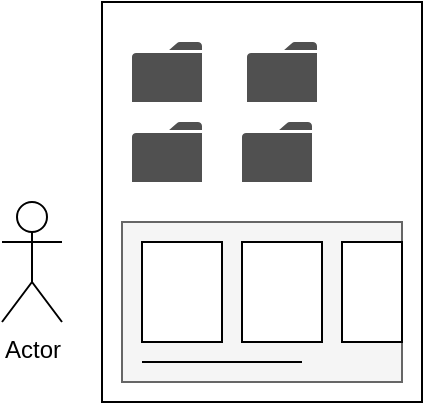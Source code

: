 <mxfile version="20.4.2" type="github">
  <diagram id="7n-ZEanTaPUN97DDIltm" name="Page-1">
    <mxGraphModel dx="1422" dy="752" grid="1" gridSize="10" guides="1" tooltips="1" connect="1" arrows="1" fold="1" page="1" pageScale="1" pageWidth="850" pageHeight="1100" math="0" shadow="0">
      <root>
        <mxCell id="0" />
        <mxCell id="1" parent="0" />
        <mxCell id="vBsTn4SpNWMWJcvqlZ-u-1" value="" style="rounded=0;whiteSpace=wrap;html=1;" vertex="1" parent="1">
          <mxGeometry x="80" y="240" width="160" height="200" as="geometry" />
        </mxCell>
        <mxCell id="vBsTn4SpNWMWJcvqlZ-u-2" value="" style="rounded=0;whiteSpace=wrap;html=1;fillColor=#f5f5f5;fontColor=#333333;strokeColor=#666666;" vertex="1" parent="1">
          <mxGeometry x="90" y="350" width="140" height="80" as="geometry" />
        </mxCell>
        <mxCell id="vBsTn4SpNWMWJcvqlZ-u-4" value="" style="rounded=0;whiteSpace=wrap;html=1;" vertex="1" parent="1">
          <mxGeometry x="200" y="360" width="30" height="50" as="geometry" />
        </mxCell>
        <mxCell id="vBsTn4SpNWMWJcvqlZ-u-5" value="" style="rounded=0;whiteSpace=wrap;html=1;" vertex="1" parent="1">
          <mxGeometry x="150" y="360" width="40" height="50" as="geometry" />
        </mxCell>
        <mxCell id="vBsTn4SpNWMWJcvqlZ-u-6" value="" style="rounded=0;whiteSpace=wrap;html=1;" vertex="1" parent="1">
          <mxGeometry x="100" y="360" width="40" height="50" as="geometry" />
        </mxCell>
        <mxCell id="vBsTn4SpNWMWJcvqlZ-u-8" value="" style="endArrow=none;html=1;rounded=0;" edge="1" parent="1">
          <mxGeometry width="50" height="50" relative="1" as="geometry">
            <mxPoint x="100" y="420" as="sourcePoint" />
            <mxPoint x="180" y="420" as="targetPoint" />
          </mxGeometry>
        </mxCell>
        <mxCell id="vBsTn4SpNWMWJcvqlZ-u-9" value="" style="sketch=0;pointerEvents=1;shadow=0;dashed=0;html=1;strokeColor=none;fillColor=#505050;labelPosition=center;verticalLabelPosition=bottom;verticalAlign=top;outlineConnect=0;align=center;shape=mxgraph.office.concepts.folder;" vertex="1" parent="1">
          <mxGeometry x="95" y="260" width="35" height="30" as="geometry" />
        </mxCell>
        <mxCell id="vBsTn4SpNWMWJcvqlZ-u-10" value="" style="sketch=0;pointerEvents=1;shadow=0;dashed=0;html=1;strokeColor=none;fillColor=#505050;labelPosition=center;verticalLabelPosition=bottom;verticalAlign=top;outlineConnect=0;align=center;shape=mxgraph.office.concepts.folder;" vertex="1" parent="1">
          <mxGeometry x="152.5" y="260" width="35" height="30" as="geometry" />
        </mxCell>
        <mxCell id="vBsTn4SpNWMWJcvqlZ-u-11" value="" style="sketch=0;pointerEvents=1;shadow=0;dashed=0;html=1;strokeColor=none;fillColor=#505050;labelPosition=center;verticalLabelPosition=bottom;verticalAlign=top;outlineConnect=0;align=center;shape=mxgraph.office.concepts.folder;" vertex="1" parent="1">
          <mxGeometry x="95" y="300" width="35" height="30" as="geometry" />
        </mxCell>
        <mxCell id="vBsTn4SpNWMWJcvqlZ-u-12" value="" style="sketch=0;pointerEvents=1;shadow=0;dashed=0;html=1;strokeColor=none;fillColor=#505050;labelPosition=center;verticalLabelPosition=bottom;verticalAlign=top;outlineConnect=0;align=center;shape=mxgraph.office.concepts.folder;" vertex="1" parent="1">
          <mxGeometry x="150" y="300" width="35" height="30" as="geometry" />
        </mxCell>
        <mxCell id="vBsTn4SpNWMWJcvqlZ-u-13" value="Actor" style="shape=umlActor;verticalLabelPosition=bottom;verticalAlign=top;html=1;outlineConnect=0;" vertex="1" parent="1">
          <mxGeometry x="30" y="340" width="30" height="60" as="geometry" />
        </mxCell>
      </root>
    </mxGraphModel>
  </diagram>
</mxfile>
